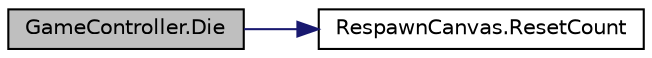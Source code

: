 digraph "GameController.Die"
{
 // INTERACTIVE_SVG=YES
 // LATEX_PDF_SIZE
  bgcolor="transparent";
  edge [fontname="Helvetica",fontsize="10",labelfontname="Helvetica",labelfontsize="10"];
  node [fontname="Helvetica",fontsize="10",shape=record];
  rankdir="LR";
  Node1 [label="GameController.Die",height=0.2,width=0.4,color="black", fillcolor="grey75", style="filled", fontcolor="black",tooltip="Sets the respawn canvas with the proper calculated death time."];
  Node1 -> Node2 [color="midnightblue",fontsize="10",style="solid",fontname="Helvetica"];
  Node2 [label="RespawnCanvas.ResetCount",height=0.2,width=0.4,color="black",URL="$class_respawn_canvas.html#a9933ffd44d95c8f31be7c38a55a7b1c2",tooltip=" "];
}
